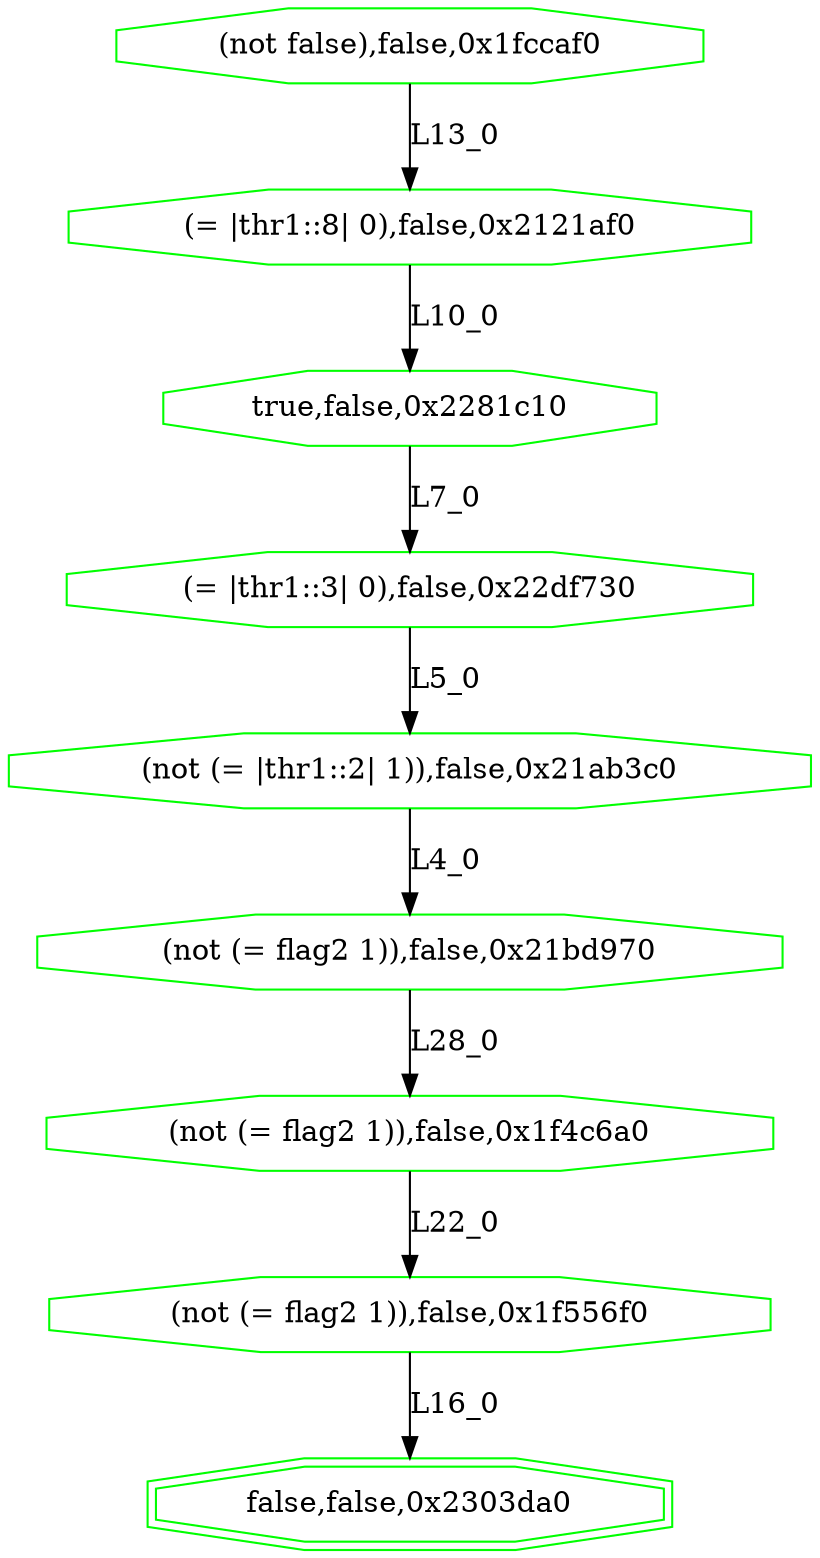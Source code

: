 digraph G {
0[label="(not false),false,0x1fccaf0", color=green,shape=octagon];
1[label="(= |thr1::8| 0),false,0x2121af0", color=green,shape=octagon];
2[label="true,false,0x2281c10", color=green,shape=octagon];
3[label="(= |thr1::3| 0),false,0x22df730", color=green,shape=octagon];
4[label="(not (= |thr1::2| 1)),false,0x21ab3c0", color=green,shape=octagon];
5[label="(not (= flag2 1)),false,0x21bd970", color=green,shape=octagon];
6[label="(not (= flag2 1)),false,0x1f4c6a0", color=green,shape=octagon];
7[label="(not (= flag2 1)),false,0x1f556f0", color=green,shape=octagon];
8[label="false,false,0x2303da0", color=green,shape=doubleoctagon];
0->1 [label="L13_0"];
1->2 [label="L10_0"];
2->3 [label="L7_0"];
3->4 [label="L5_0"];
4->5 [label="L4_0"];
5->6 [label="L28_0"];
6->7 [label="L22_0"];
7->8 [label="L16_0"];
}
